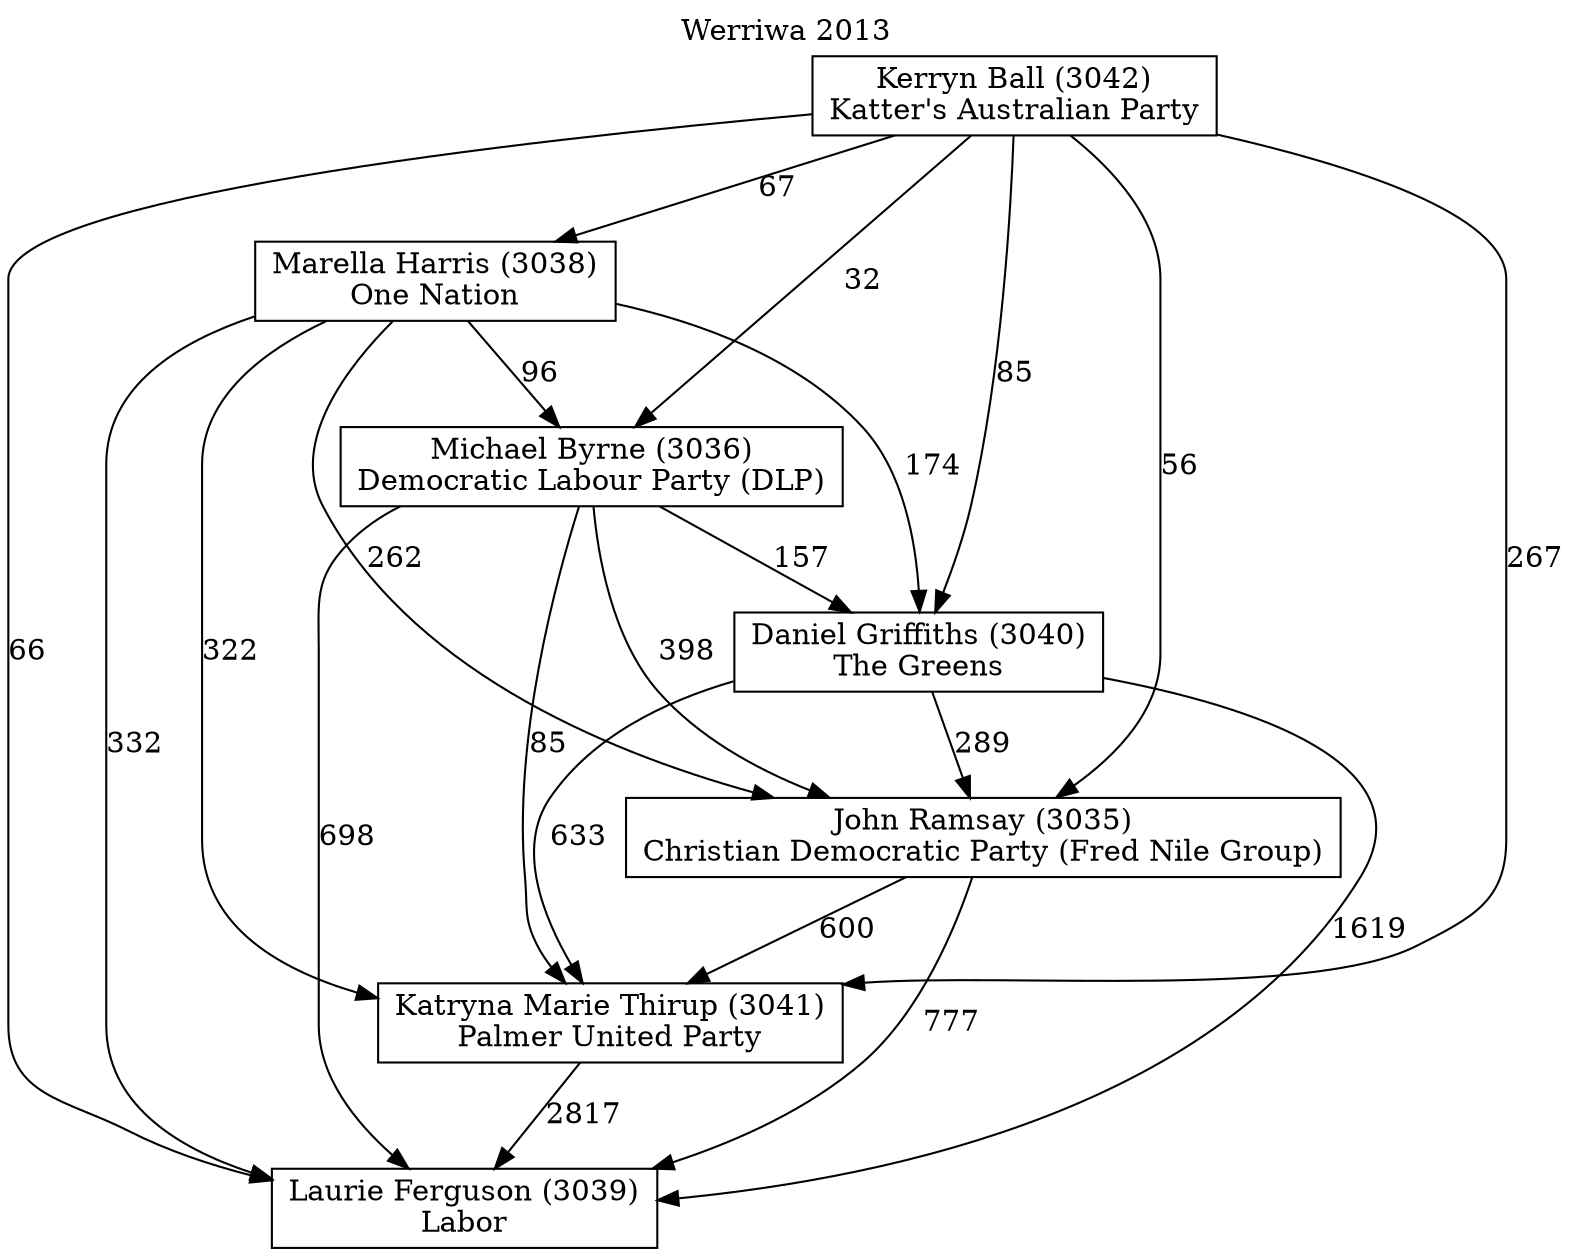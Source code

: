// House preference flow
digraph "Laurie Ferguson (3039)_Werriwa_2013" {
	graph [label="Werriwa 2013" labelloc=t mclimit=10]
	node [shape=box]
	"Daniel Griffiths (3040)" [label="Daniel Griffiths (3040)
The Greens"]
	"John Ramsay (3035)" [label="John Ramsay (3035)
Christian Democratic Party (Fred Nile Group)"]
	"Katryna Marie Thirup (3041)" [label="Katryna Marie Thirup (3041)
Palmer United Party"]
	"Kerryn Ball (3042)" [label="Kerryn Ball (3042)
Katter's Australian Party"]
	"Laurie Ferguson (3039)" [label="Laurie Ferguson (3039)
Labor"]
	"Marella Harris (3038)" [label="Marella Harris (3038)
One Nation"]
	"Michael Byrne (3036)" [label="Michael Byrne (3036)
Democratic Labour Party (DLP)"]
	"Daniel Griffiths (3040)" -> "John Ramsay (3035)" [label=289]
	"Daniel Griffiths (3040)" -> "Katryna Marie Thirup (3041)" [label=633]
	"Daniel Griffiths (3040)" -> "Laurie Ferguson (3039)" [label=1619]
	"John Ramsay (3035)" -> "Katryna Marie Thirup (3041)" [label=600]
	"John Ramsay (3035)" -> "Laurie Ferguson (3039)" [label=777]
	"Katryna Marie Thirup (3041)" -> "Laurie Ferguson (3039)" [label=2817]
	"Kerryn Ball (3042)" -> "Daniel Griffiths (3040)" [label=85]
	"Kerryn Ball (3042)" -> "John Ramsay (3035)" [label=56]
	"Kerryn Ball (3042)" -> "Katryna Marie Thirup (3041)" [label=267]
	"Kerryn Ball (3042)" -> "Laurie Ferguson (3039)" [label=66]
	"Kerryn Ball (3042)" -> "Marella Harris (3038)" [label=67]
	"Kerryn Ball (3042)" -> "Michael Byrne (3036)" [label=32]
	"Marella Harris (3038)" -> "Daniel Griffiths (3040)" [label=174]
	"Marella Harris (3038)" -> "John Ramsay (3035)" [label=262]
	"Marella Harris (3038)" -> "Katryna Marie Thirup (3041)" [label=322]
	"Marella Harris (3038)" -> "Laurie Ferguson (3039)" [label=332]
	"Marella Harris (3038)" -> "Michael Byrne (3036)" [label=96]
	"Michael Byrne (3036)" -> "Daniel Griffiths (3040)" [label=157]
	"Michael Byrne (3036)" -> "John Ramsay (3035)" [label=398]
	"Michael Byrne (3036)" -> "Katryna Marie Thirup (3041)" [label=85]
	"Michael Byrne (3036)" -> "Laurie Ferguson (3039)" [label=698]
}
